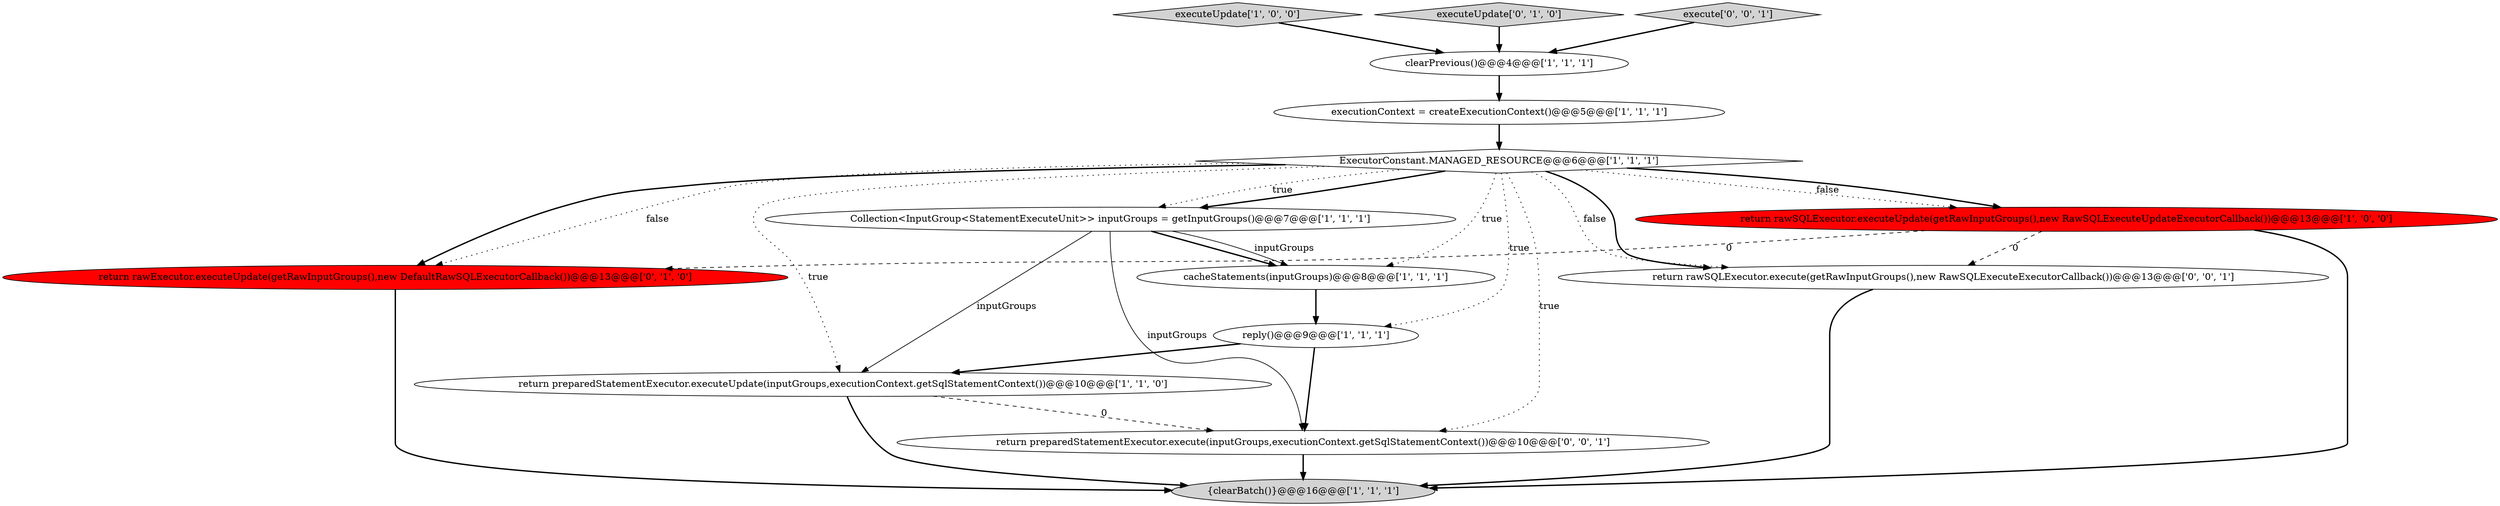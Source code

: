 digraph {
4 [style = filled, label = "executionContext = createExecutionContext()@@@5@@@['1', '1', '1']", fillcolor = white, shape = ellipse image = "AAA0AAABBB1BBB"];
3 [style = filled, label = "executeUpdate['1', '0', '0']", fillcolor = lightgray, shape = diamond image = "AAA0AAABBB1BBB"];
10 [style = filled, label = "return rawExecutor.executeUpdate(getRawInputGroups(),new DefaultRawSQLExecutorCallback())@@@13@@@['0', '1', '0']", fillcolor = red, shape = ellipse image = "AAA1AAABBB2BBB"];
13 [style = filled, label = "return preparedStatementExecutor.execute(inputGroups,executionContext.getSqlStatementContext())@@@10@@@['0', '0', '1']", fillcolor = white, shape = ellipse image = "AAA0AAABBB3BBB"];
1 [style = filled, label = "clearPrevious()@@@4@@@['1', '1', '1']", fillcolor = white, shape = ellipse image = "AAA0AAABBB1BBB"];
6 [style = filled, label = "cacheStatements(inputGroups)@@@8@@@['1', '1', '1']", fillcolor = white, shape = ellipse image = "AAA0AAABBB1BBB"];
8 [style = filled, label = "Collection<InputGroup<StatementExecuteUnit>> inputGroups = getInputGroups()@@@7@@@['1', '1', '1']", fillcolor = white, shape = ellipse image = "AAA0AAABBB1BBB"];
14 [style = filled, label = "return rawSQLExecutor.execute(getRawInputGroups(),new RawSQLExecuteExecutorCallback())@@@13@@@['0', '0', '1']", fillcolor = white, shape = ellipse image = "AAA0AAABBB3BBB"];
11 [style = filled, label = "executeUpdate['0', '1', '0']", fillcolor = lightgray, shape = diamond image = "AAA0AAABBB2BBB"];
12 [style = filled, label = "execute['0', '0', '1']", fillcolor = lightgray, shape = diamond image = "AAA0AAABBB3BBB"];
0 [style = filled, label = "return rawSQLExecutor.executeUpdate(getRawInputGroups(),new RawSQLExecuteUpdateExecutorCallback())@@@13@@@['1', '0', '0']", fillcolor = red, shape = ellipse image = "AAA1AAABBB1BBB"];
5 [style = filled, label = "{clearBatch()}@@@16@@@['1', '1', '1']", fillcolor = lightgray, shape = ellipse image = "AAA0AAABBB1BBB"];
7 [style = filled, label = "reply()@@@9@@@['1', '1', '1']", fillcolor = white, shape = ellipse image = "AAA0AAABBB1BBB"];
2 [style = filled, label = "ExecutorConstant.MANAGED_RESOURCE@@@6@@@['1', '1', '1']", fillcolor = white, shape = diamond image = "AAA0AAABBB1BBB"];
9 [style = filled, label = "return preparedStatementExecutor.executeUpdate(inputGroups,executionContext.getSqlStatementContext())@@@10@@@['1', '1', '0']", fillcolor = white, shape = ellipse image = "AAA0AAABBB1BBB"];
7->13 [style = bold, label=""];
1->4 [style = bold, label=""];
8->13 [style = solid, label="inputGroups"];
3->1 [style = bold, label=""];
11->1 [style = bold, label=""];
2->14 [style = dotted, label="false"];
8->6 [style = bold, label=""];
4->2 [style = bold, label=""];
2->0 [style = dotted, label="false"];
2->10 [style = dotted, label="false"];
2->10 [style = bold, label=""];
12->1 [style = bold, label=""];
0->10 [style = dashed, label="0"];
7->9 [style = bold, label=""];
0->14 [style = dashed, label="0"];
2->0 [style = bold, label=""];
10->5 [style = bold, label=""];
2->9 [style = dotted, label="true"];
8->9 [style = solid, label="inputGroups"];
2->6 [style = dotted, label="true"];
2->7 [style = dotted, label="true"];
2->14 [style = bold, label=""];
9->13 [style = dashed, label="0"];
13->5 [style = bold, label=""];
9->5 [style = bold, label=""];
6->7 [style = bold, label=""];
2->13 [style = dotted, label="true"];
2->8 [style = dotted, label="true"];
2->8 [style = bold, label=""];
0->5 [style = bold, label=""];
14->5 [style = bold, label=""];
8->6 [style = solid, label="inputGroups"];
}

